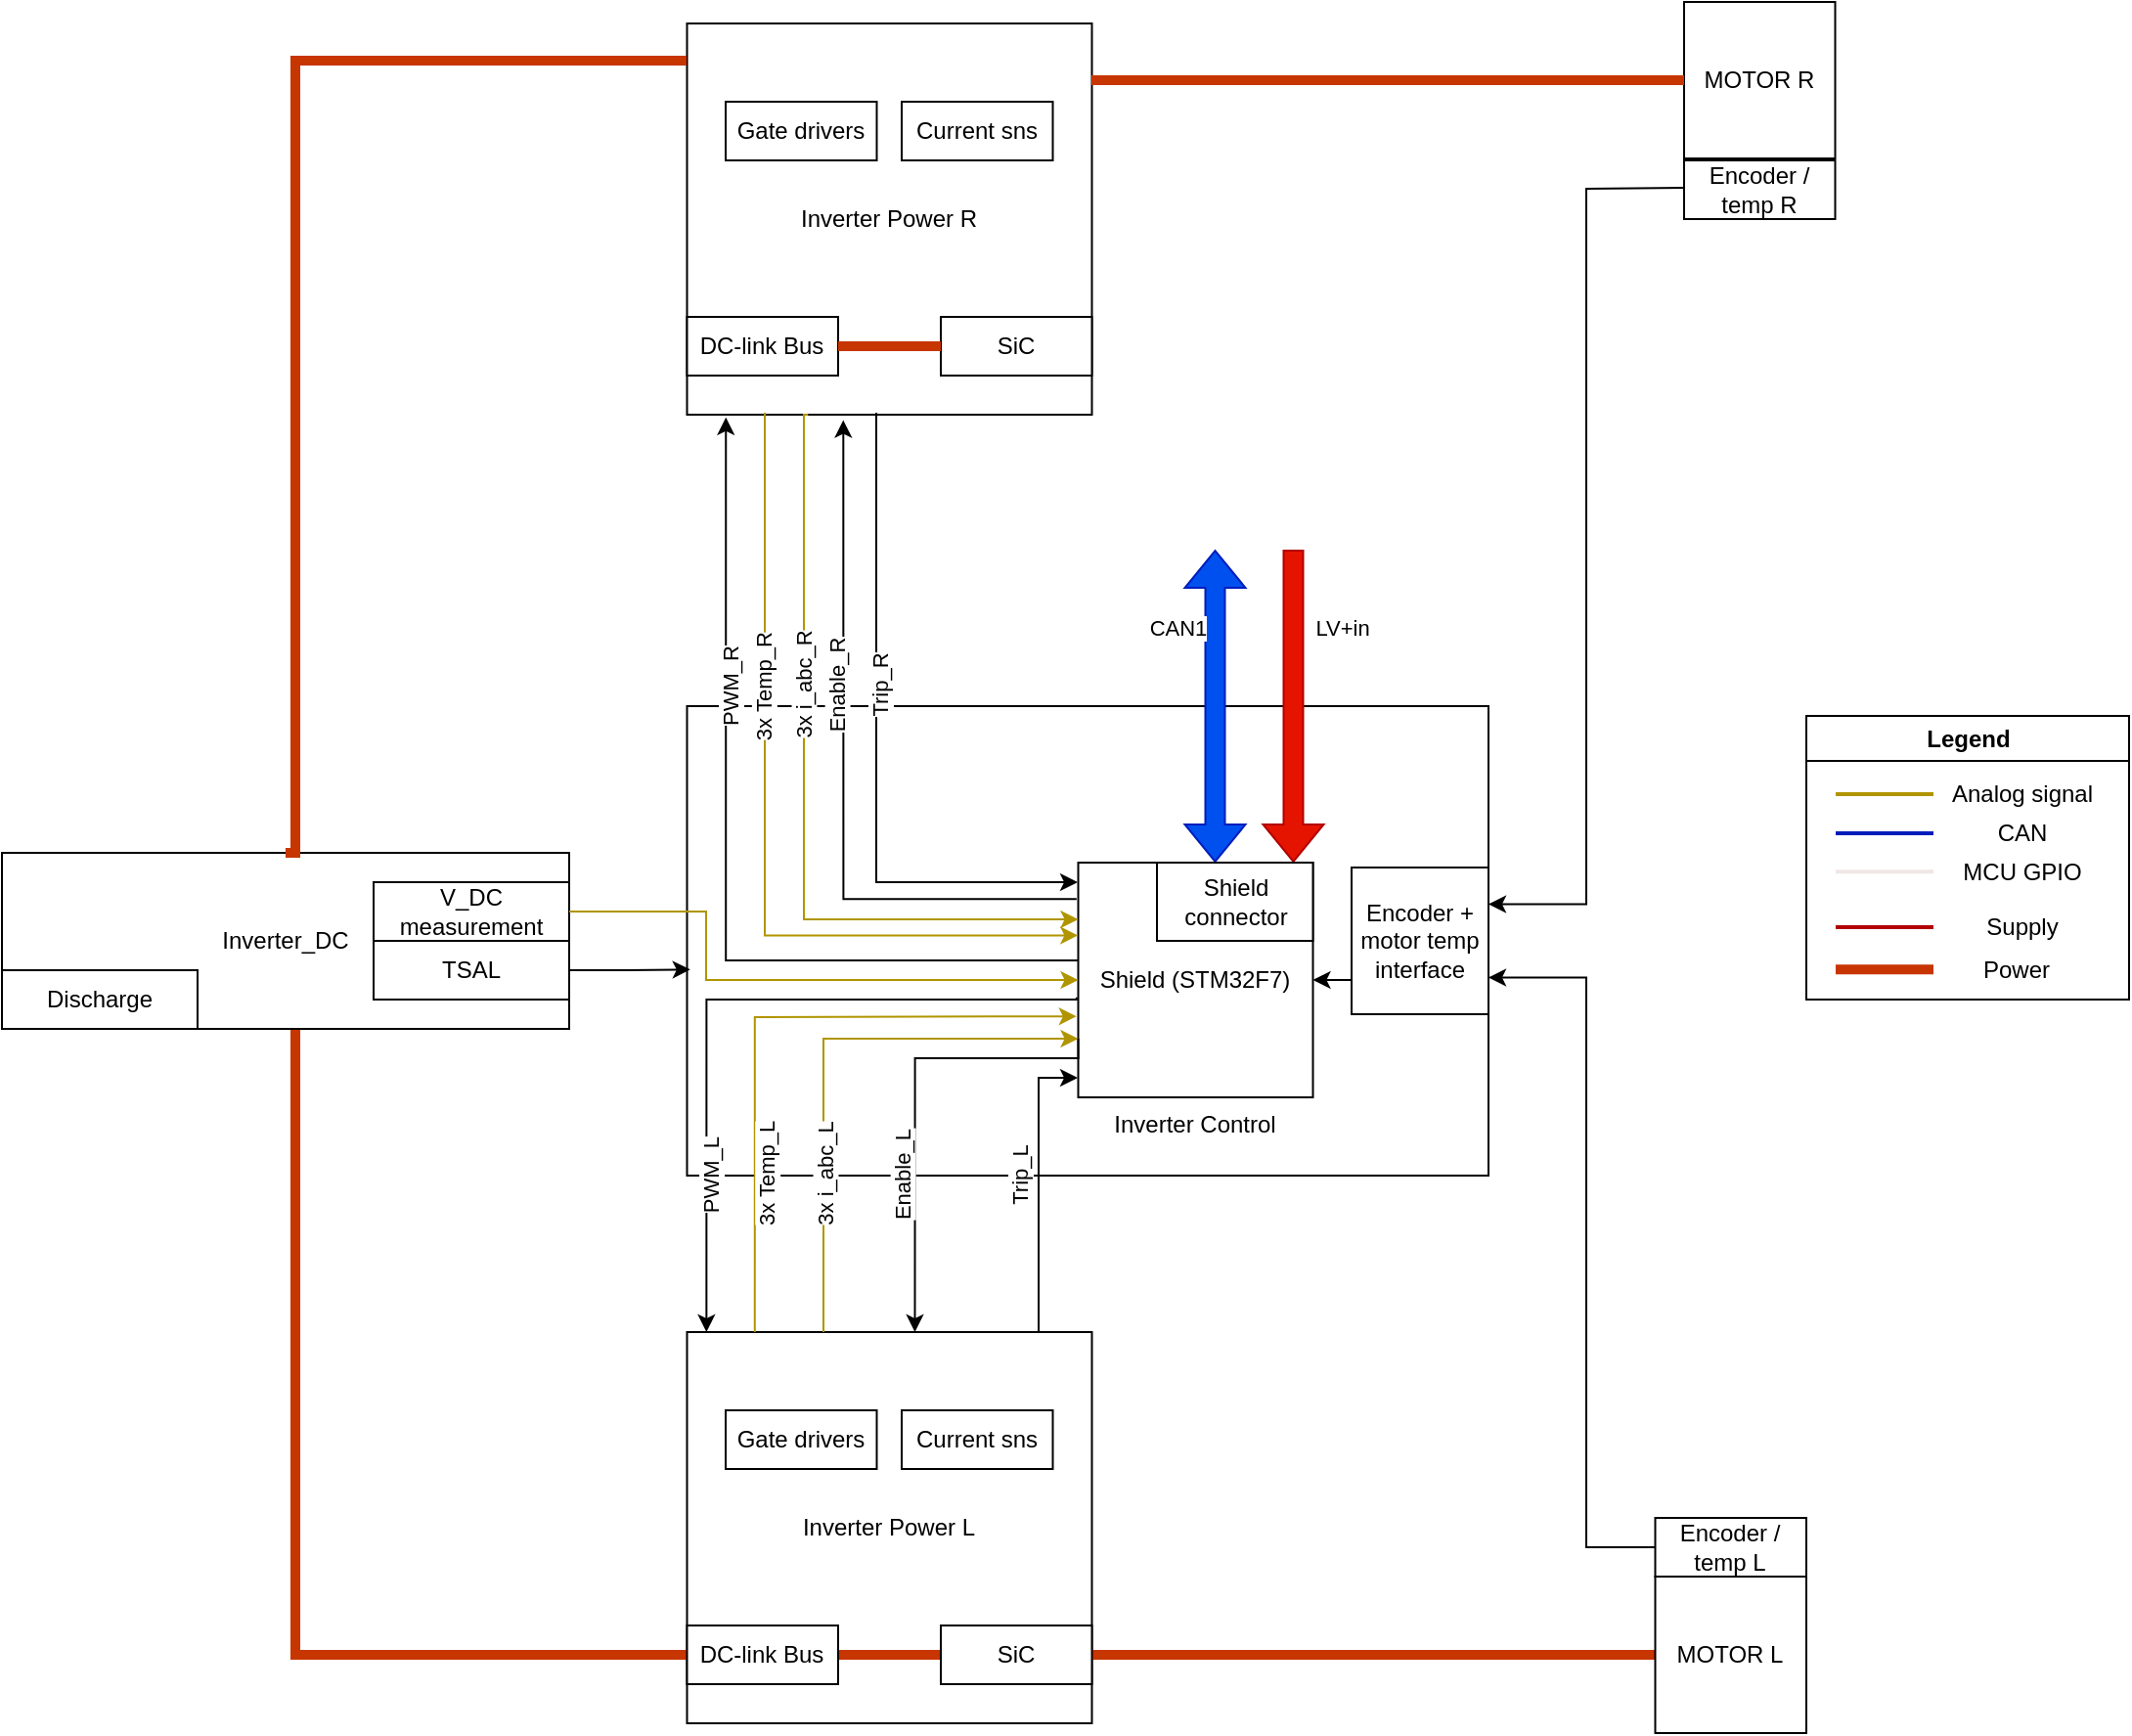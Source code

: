 <mxfile version="22.1.2" type="device">
  <diagram name="Página-1" id="Jy2laTJSRQjfN95-dnM8">
    <mxGraphModel dx="2119" dy="1021" grid="1" gridSize="10" guides="1" tooltips="1" connect="1" arrows="1" fold="1" page="1" pageScale="1" pageWidth="827" pageHeight="1169" math="0" shadow="0">
      <root>
        <mxCell id="0" />
        <mxCell id="1" parent="0" />
        <mxCell id="A1l-bd0E0Y_Q0n0ILJGn-7" value="&lt;br&gt;&lt;br&gt;&lt;br&gt;&lt;br&gt;&lt;br&gt;&lt;br&gt;&lt;br&gt;&lt;br&gt;&lt;br&gt;&lt;br&gt;&lt;br&gt;&lt;br&gt;&lt;br&gt;&amp;nbsp; &amp;nbsp; &amp;nbsp; &amp;nbsp; &amp;nbsp; &amp;nbsp; &amp;nbsp; &amp;nbsp; &amp;nbsp; &amp;nbsp; &amp;nbsp; &amp;nbsp; &amp;nbsp; &amp;nbsp; &amp;nbsp; &amp;nbsp; &amp;nbsp;Inverter Control" style="rounded=0;whiteSpace=wrap;html=1;" parent="1" vertex="1">
          <mxGeometry x="80.25" y="430" width="409.75" height="240" as="geometry" />
        </mxCell>
        <mxCell id="BjwouLiTSygqV8sqMYOX-5" style="edgeStyle=orthogonalEdgeStyle;rounded=0;orthogonalLoop=1;jettySize=auto;html=1;exitX=-0.007;exitY=0.574;exitDx=0;exitDy=0;entryX=0.048;entryY=0;entryDx=0;entryDy=0;entryPerimeter=0;exitPerimeter=0;" parent="1" source="r6BQJi9y0me9pl01Vemt-1" target="A1l-bd0E0Y_Q0n0ILJGn-8" edge="1">
          <mxGeometry relative="1" as="geometry">
            <mxPoint x="90.25" y="730" as="targetPoint" />
            <Array as="points">
              <mxPoint x="279" y="580" />
              <mxPoint x="90" y="580" />
            </Array>
          </mxGeometry>
        </mxCell>
        <mxCell id="BjwouLiTSygqV8sqMYOX-6" value="PWM_L" style="edgeLabel;html=1;align=center;verticalAlign=middle;resizable=0;points=[];rotation=270;" parent="BjwouLiTSygqV8sqMYOX-5" vertex="1" connectable="0">
          <mxGeometry x="-0.415" relative="1" as="geometry">
            <mxPoint x="-83" y="90" as="offset" />
          </mxGeometry>
        </mxCell>
        <mxCell id="r6BQJi9y0me9pl01Vemt-1" value="Shield (STM32F7)" style="whiteSpace=wrap;html=1;aspect=fixed;" parent="1" vertex="1">
          <mxGeometry x="280.25" y="510" width="120" height="120" as="geometry" />
        </mxCell>
        <mxCell id="A1l-bd0E0Y_Q0n0ILJGn-2" value="" style="shape=flexArrow;endArrow=classic;startArrow=classic;html=1;rounded=0;fillColor=#0050ef;strokeColor=#001DBC;" parent="1" edge="1">
          <mxGeometry width="100" height="100" relative="1" as="geometry">
            <mxPoint x="350.25" y="510" as="sourcePoint" />
            <mxPoint x="350.25" y="350" as="targetPoint" />
          </mxGeometry>
        </mxCell>
        <mxCell id="A1l-bd0E0Y_Q0n0ILJGn-3" value="CAN1" style="edgeLabel;html=1;align=center;verticalAlign=middle;resizable=0;points=[];" parent="A1l-bd0E0Y_Q0n0ILJGn-2" vertex="1" connectable="0">
          <mxGeometry x="-0.449" y="-1" relative="1" as="geometry">
            <mxPoint x="-21" y="-76" as="offset" />
          </mxGeometry>
        </mxCell>
        <mxCell id="rTdynAf4Dbq_gKmKwfeH-3" style="edgeStyle=orthogonalEdgeStyle;rounded=0;orthogonalLoop=1;jettySize=auto;html=1;" parent="1" source="A1l-bd0E0Y_Q0n0ILJGn-8" edge="1">
          <mxGeometry relative="1" as="geometry">
            <Array as="points">
              <mxPoint x="260" y="620" />
              <mxPoint x="280" y="620" />
            </Array>
            <mxPoint x="280" y="620" as="targetPoint" />
          </mxGeometry>
        </mxCell>
        <mxCell id="rTdynAf4Dbq_gKmKwfeH-4" value="Trip_L" style="edgeLabel;html=1;align=center;verticalAlign=middle;resizable=0;points=[];rotation=270;" parent="rTdynAf4Dbq_gKmKwfeH-3" vertex="1" connectable="0">
          <mxGeometry x="0.518" y="-1" relative="1" as="geometry">
            <mxPoint x="-11" y="34" as="offset" />
          </mxGeometry>
        </mxCell>
        <mxCell id="A1l-bd0E0Y_Q0n0ILJGn-8" value="Inverter Power L" style="rounded=0;whiteSpace=wrap;html=1;" parent="1" vertex="1">
          <mxGeometry x="80.25" y="750" width="207" height="200" as="geometry" />
        </mxCell>
        <mxCell id="l8ryaONsEic8xpae3Xou-13" style="edgeStyle=orthogonalEdgeStyle;rounded=0;orthogonalLoop=1;jettySize=auto;html=1;entryX=1;entryY=0.5;entryDx=0;entryDy=0;strokeWidth=5;endArrow=none;endFill=0;fillColor=#fa6800;strokeColor=#C73500;" edge="1" parent="1" source="A1l-bd0E0Y_Q0n0ILJGn-9" target="rTdynAf4Dbq_gKmKwfeH-13">
          <mxGeometry relative="1" as="geometry">
            <Array as="points">
              <mxPoint x="-120" y="915" />
            </Array>
          </mxGeometry>
        </mxCell>
        <mxCell id="A1l-bd0E0Y_Q0n0ILJGn-9" value="Inverter_DC" style="rounded=0;whiteSpace=wrap;html=1;" parent="1" vertex="1">
          <mxGeometry x="-270" y="505" width="290" height="90" as="geometry" />
        </mxCell>
        <mxCell id="BjwouLiTSygqV8sqMYOX-10" value="" style="shape=flexArrow;endArrow=classic;html=1;rounded=0;fillColor=#e51400;strokeColor=#B20000;" parent="1" edge="1">
          <mxGeometry width="50" height="50" relative="1" as="geometry">
            <mxPoint x="390.25" y="350" as="sourcePoint" />
            <mxPoint x="390.25" y="510" as="targetPoint" />
          </mxGeometry>
        </mxCell>
        <mxCell id="BjwouLiTSygqV8sqMYOX-11" value="LV+in" style="edgeLabel;html=1;align=center;verticalAlign=middle;resizable=0;points=[];" parent="BjwouLiTSygqV8sqMYOX-10" vertex="1" connectable="0">
          <mxGeometry x="-0.542" y="-2" relative="1" as="geometry">
            <mxPoint x="26" y="3" as="offset" />
          </mxGeometry>
        </mxCell>
        <mxCell id="BjwouLiTSygqV8sqMYOX-28" value="" style="whiteSpace=wrap;html=1;" parent="1" vertex="1">
          <mxGeometry x="652.5" y="453.5" width="165" height="126.5" as="geometry" />
        </mxCell>
        <mxCell id="BjwouLiTSygqV8sqMYOX-29" value="" style="endArrow=none;html=1;rounded=0;fillColor=#e3c800;strokeColor=#B09500;strokeWidth=2;" parent="1" edge="1">
          <mxGeometry width="50" height="50" relative="1" as="geometry">
            <mxPoint x="667.5" y="475" as="sourcePoint" />
            <mxPoint x="717.5" y="475" as="targetPoint" />
          </mxGeometry>
        </mxCell>
        <mxCell id="BjwouLiTSygqV8sqMYOX-30" value="" style="endArrow=none;html=1;rounded=0;fillColor=#0050ef;strokeColor=#001DBC;strokeWidth=2;" parent="1" edge="1">
          <mxGeometry width="50" height="50" relative="1" as="geometry">
            <mxPoint x="667.5" y="495" as="sourcePoint" />
            <mxPoint x="717.5" y="495" as="targetPoint" />
          </mxGeometry>
        </mxCell>
        <mxCell id="BjwouLiTSygqV8sqMYOX-31" value="" style="endArrow=none;html=1;rounded=0;strokeColor=#F0E6E6;strokeWidth=2;fillColor=#f5f5f5;" parent="1" edge="1">
          <mxGeometry width="50" height="50" relative="1" as="geometry">
            <mxPoint x="667.5" y="514.67" as="sourcePoint" />
            <mxPoint x="717.5" y="514.67" as="targetPoint" />
          </mxGeometry>
        </mxCell>
        <mxCell id="BjwouLiTSygqV8sqMYOX-33" value="" style="endArrow=none;html=1;rounded=0;fillColor=#e51400;strokeColor=#B20000;strokeWidth=2;" parent="1" edge="1">
          <mxGeometry width="50" height="50" relative="1" as="geometry">
            <mxPoint x="667.5" y="543" as="sourcePoint" />
            <mxPoint x="717.5" y="543" as="targetPoint" />
          </mxGeometry>
        </mxCell>
        <mxCell id="BjwouLiTSygqV8sqMYOX-34" value="Analog signal" style="text;html=1;strokeColor=none;fillColor=none;align=center;verticalAlign=middle;whiteSpace=wrap;rounded=0;" parent="1" vertex="1">
          <mxGeometry x="717.5" y="465" width="90" height="20" as="geometry" />
        </mxCell>
        <mxCell id="BjwouLiTSygqV8sqMYOX-35" value="CAN" style="text;html=1;strokeColor=none;fillColor=none;align=center;verticalAlign=middle;whiteSpace=wrap;rounded=0;" parent="1" vertex="1">
          <mxGeometry x="717.5" y="485" width="90" height="20" as="geometry" />
        </mxCell>
        <mxCell id="BjwouLiTSygqV8sqMYOX-36" value="MCU GPIO" style="text;html=1;strokeColor=none;fillColor=none;align=center;verticalAlign=middle;whiteSpace=wrap;rounded=0;" parent="1" vertex="1">
          <mxGeometry x="717.5" y="505" width="90" height="20" as="geometry" />
        </mxCell>
        <mxCell id="BjwouLiTSygqV8sqMYOX-38" value="Supply" style="text;html=1;strokeColor=none;fillColor=none;align=center;verticalAlign=middle;whiteSpace=wrap;rounded=0;" parent="1" vertex="1">
          <mxGeometry x="717.5" y="533" width="90" height="20" as="geometry" />
        </mxCell>
        <mxCell id="BjwouLiTSygqV8sqMYOX-39" value="Legend" style="swimlane;whiteSpace=wrap;html=1;" parent="1" vertex="1">
          <mxGeometry x="652.5" y="435" width="165" height="145" as="geometry" />
        </mxCell>
        <mxCell id="rTdynAf4Dbq_gKmKwfeH-14" value="" style="endArrow=none;html=1;rounded=0;fillColor=#fa6800;strokeColor=#C73500;strokeWidth=5;" parent="BjwouLiTSygqV8sqMYOX-39" edge="1">
          <mxGeometry width="50" height="50" relative="1" as="geometry">
            <mxPoint x="15" y="129.66" as="sourcePoint" />
            <mxPoint x="65" y="129.66" as="targetPoint" />
            <Array as="points">
              <mxPoint x="45" y="129.66" />
            </Array>
          </mxGeometry>
        </mxCell>
        <mxCell id="rTdynAf4Dbq_gKmKwfeH-15" value="Power" style="text;html=1;strokeColor=none;fillColor=none;align=center;verticalAlign=middle;whiteSpace=wrap;rounded=0;" parent="BjwouLiTSygqV8sqMYOX-39" vertex="1">
          <mxGeometry x="62.5" y="120" width="90" height="20" as="geometry" />
        </mxCell>
        <mxCell id="rTdynAf4Dbq_gKmKwfeH-5" value="Discharge" style="rounded=0;whiteSpace=wrap;html=1;" parent="1" vertex="1">
          <mxGeometry x="-270" y="565" width="100" height="30" as="geometry" />
        </mxCell>
        <mxCell id="rTdynAf4Dbq_gKmKwfeH-7" value="V_DC measurement" style="rounded=0;whiteSpace=wrap;html=1;" parent="1" vertex="1">
          <mxGeometry x="-80" y="520" width="100" height="30" as="geometry" />
        </mxCell>
        <mxCell id="l8ryaONsEic8xpae3Xou-19" style="edgeStyle=orthogonalEdgeStyle;rounded=0;orthogonalLoop=1;jettySize=auto;html=1;exitX=0;exitY=0.5;exitDx=0;exitDy=0;strokeWidth=5;endArrow=none;endFill=0;fillColor=#fa6800;strokeColor=#C73500;" edge="1" parent="1" source="rTdynAf4Dbq_gKmKwfeH-13" target="l8ryaONsEic8xpae3Xou-10">
          <mxGeometry relative="1" as="geometry" />
        </mxCell>
        <mxCell id="rTdynAf4Dbq_gKmKwfeH-13" value="DC-link Bus" style="rounded=0;whiteSpace=wrap;html=1;direction=west;" parent="1" vertex="1">
          <mxGeometry x="80.25" y="900" width="77.25" height="30" as="geometry" />
        </mxCell>
        <mxCell id="l8ryaONsEic8xpae3Xou-4" style="edgeStyle=orthogonalEdgeStyle;rounded=0;orthogonalLoop=1;jettySize=auto;html=1;entryX=0.048;entryY=0;entryDx=0;entryDy=0;entryPerimeter=0;endArrow=none;endFill=0;startArrow=classic;startFill=1;fillColor=#e3c800;strokeColor=#B09500;exitX=-0.007;exitY=0.655;exitDx=0;exitDy=0;exitPerimeter=0;" edge="1" parent="1" source="r6BQJi9y0me9pl01Vemt-1">
          <mxGeometry relative="1" as="geometry">
            <mxPoint x="114.89" y="750" as="targetPoint" />
            <Array as="points">
              <mxPoint x="253" y="589" />
              <mxPoint x="115" y="589" />
            </Array>
            <mxPoint x="253" y="590" as="sourcePoint" />
          </mxGeometry>
        </mxCell>
        <mxCell id="l8ryaONsEic8xpae3Xou-5" value="3x Temp_L" style="edgeLabel;html=1;align=center;verticalAlign=middle;resizable=0;points=[];rotation=270;" vertex="1" connectable="0" parent="l8ryaONsEic8xpae3Xou-4">
          <mxGeometry x="-0.415" relative="1" as="geometry">
            <mxPoint x="-64" y="81" as="offset" />
          </mxGeometry>
        </mxCell>
        <mxCell id="l8ryaONsEic8xpae3Xou-6" style="edgeStyle=orthogonalEdgeStyle;rounded=0;orthogonalLoop=1;jettySize=auto;html=1;endArrow=none;endFill=0;startArrow=classic;startFill=1;fillColor=#e3c800;strokeColor=#B09500;" edge="1" parent="1" source="r6BQJi9y0me9pl01Vemt-1">
          <mxGeometry relative="1" as="geometry">
            <mxPoint x="150" y="750" as="targetPoint" />
            <Array as="points">
              <mxPoint x="150" y="600" />
              <mxPoint x="150" y="750" />
            </Array>
            <mxPoint x="300.25" y="570" as="sourcePoint" />
          </mxGeometry>
        </mxCell>
        <mxCell id="l8ryaONsEic8xpae3Xou-7" value="3x i_abc_L" style="edgeLabel;html=1;align=center;verticalAlign=middle;resizable=0;points=[];rotation=270;" vertex="1" connectable="0" parent="l8ryaONsEic8xpae3Xou-6">
          <mxGeometry x="-0.415" relative="1" as="geometry">
            <mxPoint x="-48" y="70" as="offset" />
          </mxGeometry>
        </mxCell>
        <mxCell id="l8ryaONsEic8xpae3Xou-8" style="edgeStyle=orthogonalEdgeStyle;rounded=0;orthogonalLoop=1;jettySize=auto;html=1;entryX=0.048;entryY=0;entryDx=0;entryDy=0;entryPerimeter=0;exitX=0;exitY=0.75;exitDx=0;exitDy=0;" edge="1" parent="1" source="r6BQJi9y0me9pl01Vemt-1">
          <mxGeometry relative="1" as="geometry">
            <mxPoint x="196.75" y="750" as="targetPoint" />
            <Array as="points">
              <mxPoint x="280" y="610" />
              <mxPoint x="197" y="610" />
            </Array>
            <mxPoint x="387" y="600" as="sourcePoint" />
          </mxGeometry>
        </mxCell>
        <mxCell id="l8ryaONsEic8xpae3Xou-9" value="Enable_L" style="edgeLabel;html=1;align=center;verticalAlign=middle;resizable=0;points=[];rotation=270;" vertex="1" connectable="0" parent="l8ryaONsEic8xpae3Xou-8">
          <mxGeometry x="-0.415" relative="1" as="geometry">
            <mxPoint x="-32" y="60" as="offset" />
          </mxGeometry>
        </mxCell>
        <mxCell id="l8ryaONsEic8xpae3Xou-20" style="edgeStyle=orthogonalEdgeStyle;rounded=0;orthogonalLoop=1;jettySize=auto;html=1;exitX=0;exitY=0.5;exitDx=0;exitDy=0;entryX=1;entryY=0.5;entryDx=0;entryDy=0;strokeWidth=5;endArrow=none;endFill=0;fillColor=#fa6800;strokeColor=#C73500;" edge="1" parent="1" source="l8ryaONsEic8xpae3Xou-10" target="l8ryaONsEic8xpae3Xou-21">
          <mxGeometry relative="1" as="geometry">
            <mxPoint x="470" y="915.333" as="targetPoint" />
          </mxGeometry>
        </mxCell>
        <mxCell id="l8ryaONsEic8xpae3Xou-10" value="SiC" style="rounded=0;whiteSpace=wrap;html=1;direction=west;" vertex="1" parent="1">
          <mxGeometry x="210" y="900" width="77.25" height="30" as="geometry" />
        </mxCell>
        <mxCell id="BjwouLiTSygqV8sqMYOX-12" value="Shield connector" style="rounded=0;whiteSpace=wrap;html=1;" parent="1" vertex="1">
          <mxGeometry x="320.5" y="510" width="79.75" height="40" as="geometry" />
        </mxCell>
        <mxCell id="l8ryaONsEic8xpae3Xou-14" value="TSAL" style="rounded=0;whiteSpace=wrap;html=1;" vertex="1" parent="1">
          <mxGeometry x="-80" y="550" width="100" height="30" as="geometry" />
        </mxCell>
        <mxCell id="l8ryaONsEic8xpae3Xou-21" value="MOTOR L" style="rounded=0;whiteSpace=wrap;html=1;direction=west;" vertex="1" parent="1">
          <mxGeometry x="575.25" y="875" width="77.25" height="80" as="geometry" />
        </mxCell>
        <mxCell id="l8ryaONsEic8xpae3Xou-23" value="Gate drivers" style="rounded=0;whiteSpace=wrap;html=1;direction=west;" vertex="1" parent="1">
          <mxGeometry x="100" y="790" width="77.25" height="30" as="geometry" />
        </mxCell>
        <mxCell id="l8ryaONsEic8xpae3Xou-24" value="Current sns" style="rounded=0;whiteSpace=wrap;html=1;direction=west;" vertex="1" parent="1">
          <mxGeometry x="190" y="790" width="77.25" height="30" as="geometry" />
        </mxCell>
        <mxCell id="l8ryaONsEic8xpae3Xou-31" style="edgeStyle=orthogonalEdgeStyle;rounded=0;orthogonalLoop=1;jettySize=auto;html=1;exitX=1;exitY=0.5;exitDx=0;exitDy=0;entryX=0;entryY=0.25;entryDx=0;entryDy=0;" edge="1" parent="1" source="l8ryaONsEic8xpae3Xou-26" target="l8ryaONsEic8xpae3Xou-30">
          <mxGeometry relative="1" as="geometry">
            <Array as="points">
              <mxPoint x="540" y="860" />
              <mxPoint x="540" y="569" />
            </Array>
          </mxGeometry>
        </mxCell>
        <mxCell id="l8ryaONsEic8xpae3Xou-26" value="Encoder / temp L" style="rounded=0;whiteSpace=wrap;html=1;direction=west;" vertex="1" parent="1">
          <mxGeometry x="575.25" y="845" width="77.25" height="30" as="geometry" />
        </mxCell>
        <mxCell id="l8ryaONsEic8xpae3Xou-27" style="edgeStyle=orthogonalEdgeStyle;rounded=0;orthogonalLoop=1;jettySize=auto;html=1;fillColor=#e3c800;strokeColor=#B09500;entryX=0;entryY=0.5;entryDx=0;entryDy=0;" edge="1" parent="1" source="rTdynAf4Dbq_gKmKwfeH-7" target="r6BQJi9y0me9pl01Vemt-1">
          <mxGeometry relative="1" as="geometry">
            <mxPoint x="240" y="550" as="targetPoint" />
            <Array as="points">
              <mxPoint x="90" y="535" />
              <mxPoint x="90" y="570" />
            </Array>
          </mxGeometry>
        </mxCell>
        <mxCell id="l8ryaONsEic8xpae3Xou-28" style="edgeStyle=orthogonalEdgeStyle;rounded=0;orthogonalLoop=1;jettySize=auto;html=1;entryX=0.004;entryY=0.561;entryDx=0;entryDy=0;entryPerimeter=0;" edge="1" parent="1" source="l8ryaONsEic8xpae3Xou-14" target="A1l-bd0E0Y_Q0n0ILJGn-7">
          <mxGeometry relative="1" as="geometry" />
        </mxCell>
        <mxCell id="l8ryaONsEic8xpae3Xou-135" style="edgeStyle=orthogonalEdgeStyle;rounded=0;orthogonalLoop=1;jettySize=auto;html=1;entryX=1;entryY=0.5;entryDx=0;entryDy=0;" edge="1" parent="1" source="l8ryaONsEic8xpae3Xou-30" target="r6BQJi9y0me9pl01Vemt-1">
          <mxGeometry relative="1" as="geometry">
            <Array as="points">
              <mxPoint x="410" y="570" />
              <mxPoint x="410" y="570" />
            </Array>
          </mxGeometry>
        </mxCell>
        <mxCell id="l8ryaONsEic8xpae3Xou-30" value="Encoder + motor temp interface" style="rounded=0;whiteSpace=wrap;html=1;direction=west;" vertex="1" parent="1">
          <mxGeometry x="420" y="512.5" width="70" height="75" as="geometry" />
        </mxCell>
        <mxCell id="l8ryaONsEic8xpae3Xou-78" value="Inverter Power R" style="rounded=0;whiteSpace=wrap;html=1;" vertex="1" parent="1">
          <mxGeometry x="80.25" y="81" width="207" height="200" as="geometry" />
        </mxCell>
        <mxCell id="l8ryaONsEic8xpae3Xou-79" style="edgeStyle=orthogonalEdgeStyle;rounded=0;orthogonalLoop=1;jettySize=auto;html=1;strokeWidth=5;endArrow=none;endFill=0;fillColor=#fa6800;strokeColor=#C73500;exitX=0.5;exitY=0;exitDx=0;exitDy=0;" edge="1" parent="1" source="A1l-bd0E0Y_Q0n0ILJGn-9">
          <mxGeometry relative="1" as="geometry">
            <mxPoint x="-120" y="500" as="sourcePoint" />
            <Array as="points">
              <mxPoint x="-120" y="505" />
              <mxPoint x="-120" y="100" />
              <mxPoint x="80" y="100" />
            </Array>
            <mxPoint x="80" y="100" as="targetPoint" />
          </mxGeometry>
        </mxCell>
        <mxCell id="l8ryaONsEic8xpae3Xou-81" value="DC-link Bus" style="rounded=0;whiteSpace=wrap;html=1;direction=west;" vertex="1" parent="1">
          <mxGeometry x="80.25" y="231" width="77.25" height="30" as="geometry" />
        </mxCell>
        <mxCell id="l8ryaONsEic8xpae3Xou-89" value="SiC" style="rounded=0;whiteSpace=wrap;html=1;direction=west;" vertex="1" parent="1">
          <mxGeometry x="210" y="231" width="77.25" height="30" as="geometry" />
        </mxCell>
        <mxCell id="l8ryaONsEic8xpae3Xou-80" style="edgeStyle=orthogonalEdgeStyle;rounded=0;orthogonalLoop=1;jettySize=auto;html=1;exitX=0;exitY=0.5;exitDx=0;exitDy=0;strokeWidth=5;endArrow=none;endFill=0;fillColor=#fa6800;strokeColor=#C73500;" edge="1" parent="1" source="l8ryaONsEic8xpae3Xou-81" target="l8ryaONsEic8xpae3Xou-89">
          <mxGeometry relative="1" as="geometry" />
        </mxCell>
        <mxCell id="l8ryaONsEic8xpae3Xou-90" value="MOTOR R" style="rounded=0;whiteSpace=wrap;html=1;direction=west;" vertex="1" parent="1">
          <mxGeometry x="590" y="70" width="77.25" height="80" as="geometry" />
        </mxCell>
        <mxCell id="l8ryaONsEic8xpae3Xou-88" style="edgeStyle=orthogonalEdgeStyle;rounded=0;orthogonalLoop=1;jettySize=auto;html=1;entryX=1;entryY=0.5;entryDx=0;entryDy=0;strokeWidth=5;endArrow=none;endFill=0;fillColor=#fa6800;strokeColor=#C73500;" edge="1" parent="1" target="l8ryaONsEic8xpae3Xou-90">
          <mxGeometry relative="1" as="geometry">
            <mxPoint x="470" y="246.333" as="targetPoint" />
            <mxPoint x="287" y="110" as="sourcePoint" />
            <Array as="points">
              <mxPoint x="590" y="110" />
            </Array>
          </mxGeometry>
        </mxCell>
        <mxCell id="l8ryaONsEic8xpae3Xou-91" value="Gate drivers" style="rounded=0;whiteSpace=wrap;html=1;direction=west;" vertex="1" parent="1">
          <mxGeometry x="100" y="121" width="77.25" height="30" as="geometry" />
        </mxCell>
        <mxCell id="l8ryaONsEic8xpae3Xou-92" value="Current sns" style="rounded=0;whiteSpace=wrap;html=1;direction=west;" vertex="1" parent="1">
          <mxGeometry x="190" y="121" width="77.25" height="30" as="geometry" />
        </mxCell>
        <mxCell id="l8ryaONsEic8xpae3Xou-93" style="edgeStyle=orthogonalEdgeStyle;rounded=0;orthogonalLoop=1;jettySize=auto;html=1;exitX=1;exitY=0.5;exitDx=0;exitDy=0;entryX=0;entryY=0.75;entryDx=0;entryDy=0;" edge="1" parent="1" target="l8ryaONsEic8xpae3Xou-30">
          <mxGeometry relative="1" as="geometry">
            <mxPoint x="490" y="-100" as="targetPoint" />
            <mxPoint x="590" y="165" as="sourcePoint" />
          </mxGeometry>
        </mxCell>
        <mxCell id="l8ryaONsEic8xpae3Xou-119" style="edgeStyle=orthogonalEdgeStyle;rounded=0;orthogonalLoop=1;jettySize=auto;html=1;entryX=0.096;entryY=1.007;entryDx=0;entryDy=0;entryPerimeter=0;" edge="1" parent="1" target="l8ryaONsEic8xpae3Xou-78">
          <mxGeometry relative="1" as="geometry">
            <mxPoint x="100.06" y="505" as="targetPoint" />
            <Array as="points">
              <mxPoint x="100" y="560" />
            </Array>
            <mxPoint x="280" y="560" as="sourcePoint" />
          </mxGeometry>
        </mxCell>
        <mxCell id="l8ryaONsEic8xpae3Xou-120" value="PWM_R" style="edgeLabel;html=1;align=center;verticalAlign=middle;resizable=0;points=[];rotation=270;" vertex="1" connectable="0" parent="l8ryaONsEic8xpae3Xou-119">
          <mxGeometry x="-0.415" relative="1" as="geometry">
            <mxPoint x="-44" y="-140" as="offset" />
          </mxGeometry>
        </mxCell>
        <mxCell id="l8ryaONsEic8xpae3Xou-123" style="edgeStyle=orthogonalEdgeStyle;rounded=0;orthogonalLoop=1;jettySize=auto;html=1;endArrow=none;endFill=0;startArrow=classic;startFill=1;fillColor=#e3c800;strokeColor=#B09500;exitX=-0.001;exitY=0.31;exitDx=0;exitDy=0;exitPerimeter=0;" edge="1" parent="1" source="r6BQJi9y0me9pl01Vemt-1">
          <mxGeometry relative="1" as="geometry">
            <mxPoint x="120" y="280" as="targetPoint" />
            <Array as="points">
              <mxPoint x="120" y="547" />
              <mxPoint x="120" y="281" />
            </Array>
            <mxPoint x="280.25" y="360" as="sourcePoint" />
          </mxGeometry>
        </mxCell>
        <mxCell id="l8ryaONsEic8xpae3Xou-124" value="3x&amp;nbsp;Temp_R" style="edgeLabel;html=1;align=center;verticalAlign=middle;resizable=0;points=[];rotation=270;" vertex="1" connectable="0" parent="l8ryaONsEic8xpae3Xou-123">
          <mxGeometry x="-0.415" relative="1" as="geometry">
            <mxPoint x="-36" y="-127" as="offset" />
          </mxGeometry>
        </mxCell>
        <mxCell id="l8ryaONsEic8xpae3Xou-126" style="edgeStyle=orthogonalEdgeStyle;rounded=0;orthogonalLoop=1;jettySize=auto;html=1;endArrow=none;endFill=0;startArrow=classic;startFill=1;fillColor=#e3c800;strokeColor=#B09500;entryX=0.299;entryY=1;entryDx=0;entryDy=0;entryPerimeter=0;" edge="1" parent="1" target="l8ryaONsEic8xpae3Xou-78">
          <mxGeometry relative="1" as="geometry">
            <mxPoint x="140.25" y="290" as="targetPoint" />
            <Array as="points">
              <mxPoint x="140" y="539" />
              <mxPoint x="140" y="281" />
            </Array>
            <mxPoint x="280.25" y="539" as="sourcePoint" />
          </mxGeometry>
        </mxCell>
        <mxCell id="l8ryaONsEic8xpae3Xou-127" value="3x&amp;nbsp;i_abc_R" style="edgeLabel;html=1;align=center;verticalAlign=middle;resizable=0;points=[];rotation=270;" vertex="1" connectable="0" parent="l8ryaONsEic8xpae3Xou-126">
          <mxGeometry x="-0.415" relative="1" as="geometry">
            <mxPoint x="-24" y="-119" as="offset" />
          </mxGeometry>
        </mxCell>
        <mxCell id="l8ryaONsEic8xpae3Xou-130" style="edgeStyle=orthogonalEdgeStyle;rounded=0;orthogonalLoop=1;jettySize=auto;html=1;entryX=0.386;entryY=1.014;entryDx=0;entryDy=0;entryPerimeter=0;exitX=-0.007;exitY=0.155;exitDx=0;exitDy=0;exitPerimeter=0;" edge="1" parent="1" source="r6BQJi9y0me9pl01Vemt-1" target="l8ryaONsEic8xpae3Xou-78">
          <mxGeometry relative="1" as="geometry">
            <mxPoint x="160" y="290" as="targetPoint" />
            <Array as="points">
              <mxPoint x="160" y="529" />
            </Array>
            <mxPoint x="270" y="528" as="sourcePoint" />
          </mxGeometry>
        </mxCell>
        <mxCell id="l8ryaONsEic8xpae3Xou-131" value="Enable_R" style="edgeLabel;html=1;align=center;verticalAlign=middle;resizable=0;points=[];rotation=270;" vertex="1" connectable="0" parent="l8ryaONsEic8xpae3Xou-130">
          <mxGeometry x="-0.415" relative="1" as="geometry">
            <mxPoint x="-16" y="-109" as="offset" />
          </mxGeometry>
        </mxCell>
        <mxCell id="l8ryaONsEic8xpae3Xou-132" style="edgeStyle=orthogonalEdgeStyle;rounded=0;orthogonalLoop=1;jettySize=auto;html=1;startArrow=classic;startFill=1;endArrow=none;endFill=0;" edge="1" parent="1">
          <mxGeometry relative="1" as="geometry">
            <mxPoint x="177" y="280" as="targetPoint" />
            <Array as="points">
              <mxPoint x="177.25" y="520" />
            </Array>
            <mxPoint x="280" y="520" as="sourcePoint" />
          </mxGeometry>
        </mxCell>
        <mxCell id="l8ryaONsEic8xpae3Xou-133" value="Trip_R" style="edgeLabel;html=1;align=center;verticalAlign=middle;resizable=0;points=[];rotation=270;" vertex="1" connectable="0" parent="l8ryaONsEic8xpae3Xou-132">
          <mxGeometry x="-0.415" relative="1" as="geometry">
            <mxPoint x="-1" y="-100" as="offset" />
          </mxGeometry>
        </mxCell>
        <mxCell id="l8ryaONsEic8xpae3Xou-134" value="Encoder / temp R" style="rounded=0;whiteSpace=wrap;html=1;direction=west;" vertex="1" parent="1">
          <mxGeometry x="590" y="151" width="77.25" height="30" as="geometry" />
        </mxCell>
      </root>
    </mxGraphModel>
  </diagram>
</mxfile>
